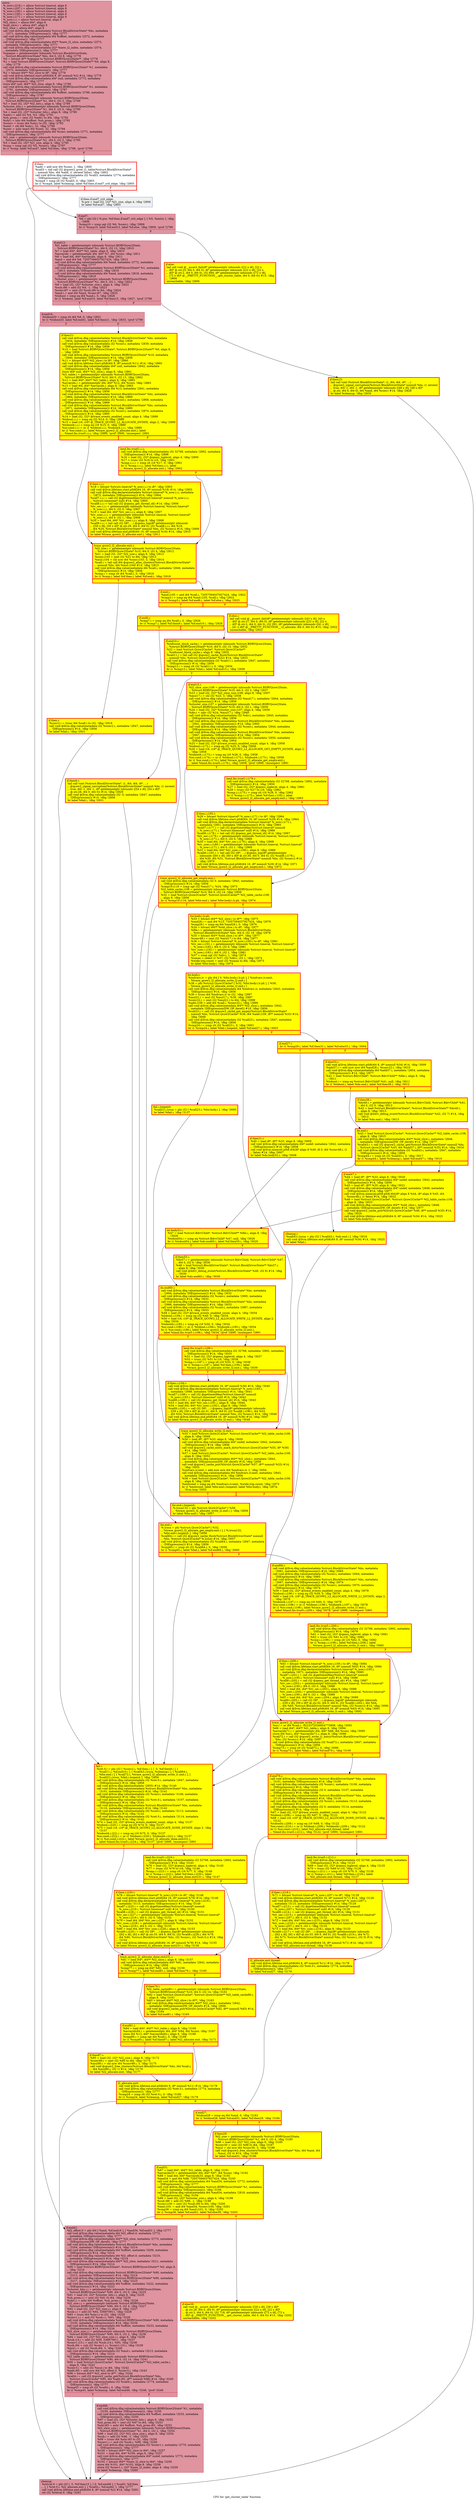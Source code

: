 digraph "CFG for 'get_cluster_table' function" {
	label="CFG for 'get_cluster_table' function";

	Node0x55c44737c560 [shape=record,color="#b70d28ff", style=filled, fillcolor="#b70d2870",label="{entry:\l  %_now.i.i219.i = alloca %struct.timeval, align 8\l  %_now.i.i207.i = alloca %struct.timeval, align 8\l  %_now.i.i195.i = alloca %struct.timeval, align 8\l  %_now.i.i183.i = alloca %struct.timeval, align 8\l  %_now.i.i171.i = alloca %struct.timeval, align 8\l  %_now.i.i.i = alloca %struct.timeval, align 8\l  %l2_slice.i = alloca i64*, align 8\l  %old_slice.i = alloca i64*, align 8\l  %l2_slice = alloca i64*, align 8\l  call void @llvm.dbg.value(metadata %struct.BlockDriverState* %bs, metadata\l... !2571, metadata !DIExpression()), !dbg !2777\l  call void @llvm.dbg.value(metadata i64 %offset, metadata !2572, metadata\l... !DIExpression()), !dbg !2777\l  call void @llvm.dbg.value(metadata i64** %new_l2_slice, metadata !2573,\l... metadata !DIExpression()), !dbg !2777\l  call void @llvm.dbg.value(metadata i32* %new_l2_index, metadata !2574,\l... metadata !DIExpression()), !dbg !2777\l  %opaque = getelementptr inbounds %struct.BlockDriverState,\l... %struct.BlockDriverState* %bs, i64 0, i32 8, !dbg !2778\l  %0 = bitcast i8** %opaque to %struct.BDRVQcow2State**, !dbg !2778\l  %1 = load %struct.BDRVQcow2State*, %struct.BDRVQcow2State** %0, align 8,\l... !dbg !2778\l  call void @llvm.dbg.value(metadata %struct.BDRVQcow2State* %1, metadata\l... !2575, metadata !DIExpression()), !dbg !2777\l  %2 = bitcast i64** %l2_slice to i8*, !dbg !2779\l  call void @llvm.lifetime.start.p0i8(i64 8, i8* nonnull %2) #14, !dbg !2779\l  call void @llvm.dbg.value(metadata i64* null, metadata !2773, metadata\l... !DIExpression()), !dbg !2777\l  store i64* null, i64** %l2_slice, align 8, !dbg !2780\l  call void @llvm.dbg.value(metadata %struct.BDRVQcow2State* %1, metadata\l... !2781, metadata !DIExpression()), !dbg !2787\l  call void @llvm.dbg.value(metadata i64 %offset, metadata !2786, metadata\l... !DIExpression()), !dbg !2787\l  %l2_bits.i = getelementptr inbounds %struct.BDRVQcow2State,\l... %struct.BDRVQcow2State* %1, i64 0, i32 3, !dbg !2789\l  %3 = load i32, i32* %l2_bits.i, align 4, !dbg !2789\l  %cluster_bits.i = getelementptr inbounds %struct.BDRVQcow2State,\l... %struct.BDRVQcow2State* %1, i64 0, i32 0, !dbg !2790\l  %4 = load i32, i32* %cluster_bits.i, align 8, !dbg !2790\l  %add.i = add i32 %4, %3, !dbg !2791\l  %sh_prom.i = zext i32 %add.i to i64, !dbg !2792\l  %shr.i = lshr i64 %offset, %sh_prom.i, !dbg !2792\l  %conv.i = trunc i64 %shr.i to i32, !dbg !2793\l  %sext = shl i64 %shr.i, 32, !dbg !2794\l  %conv = ashr exact i64 %sext, 32, !dbg !2794\l  call void @llvm.dbg.value(metadata i64 %conv, metadata !2771, metadata\l... !DIExpression()), !dbg !2777\l  %l1_size = getelementptr inbounds %struct.BDRVQcow2State,\l... %struct.BDRVQcow2State* %1, i64 0, i32 5, !dbg !2795\l  %5 = load i32, i32* %l1_size, align 4, !dbg !2795\l  %cmp = icmp ugt i32 %5, %conv.i, !dbg !2797\l  br i1 %cmp, label %if.end7, label %if.then, !dbg !2798, !prof !2799\l|{<s0>T|<s1>F}}"];
	Node0x55c44737c560:s0 -> Node0x55c447389da0;
	Node0x55c44737c560:s1 -> Node0x55c447389d30;
	Node0x55c447389d30 [shape=record,penwidth=3.0, color="red",label="{if.then:                                          \l  %add = add nsw i64 %conv, 1, !dbg !2800\l  %call3 = tail call i32 @qcow2_grow_l1_table(%struct.BlockDriverState*\l... nonnull %bs, i64 %add, i1 zeroext false), !dbg !2802\l  call void @llvm.dbg.value(metadata i32 %call3, metadata !2774, metadata\l... !DIExpression()), !dbg !2777\l  %cmp4 = icmp slt i32 %call3, 0, !dbg !2803\l  br i1 %cmp4, label %cleanup, label %if.then.if.end7_crit_edge, !dbg !2805\l|{<s0>T|<s1>F}}"];
	Node0x55c447389d30:s0 -> Node0x55c44738b130;
	Node0x55c447389d30:s1 -> Node0x55c4474549a0;
	Node0x55c4474549a0 [shape=record,color="#3d50c3ff", style=filled, fillcolor="#dedcdb70",label="{if.then.if.end7_crit_edge:                        \l  %.pre = load i32, i32* %l1_size, align 4, !dbg !2806\l  br label %if.end7, !dbg !2805\l}"];
	Node0x55c4474549a0 -> Node0x55c447389da0;
	Node0x55c447389da0 [shape=record,color="#b70d28ff", style=filled, fillcolor="#b70d2870",label="{if.end7:                                          \l  %6 = phi i32 [ %.pre, %if.then.if.end7_crit_edge ], [ %5, %entry ], !dbg\l... !2806\l  %cmp10 = icmp ugt i32 %6, %conv.i, !dbg !2806\l  br i1 %cmp10, label %if.end13, label %if.else, !dbg !2809, !prof !2799\l|{<s0>T|<s1>F}}"];
	Node0x55c447389da0:s0 -> Node0x55c44738b800;
	Node0x55c447389da0:s1 -> Node0x55c44738b870;
	Node0x55c44738b870 [shape=record,penwidth=3.0, style="filled", color="red", fillcolor="yellow",label="{if.else:                                          \l  tail call void @__assert_fail(i8* getelementptr inbounds ([22 x i8], [22 x\l... i8]* @.str.25, i64 0, i64 0), i8* getelementptr inbounds ([22 x i8], [22 x\l... i8]* @.str.2, i64 0, i64 0), i32 694, i8* getelementptr inbounds ([72 x i8],\l... [72 x i8]* @__PRETTY_FUNCTION__.get_cluster_table, i64 0, i64 0)) #15, !dbg\l... !2806\l  unreachable, !dbg !2806\l}"];
	Node0x55c44738b800 [shape=record,color="#b70d28ff", style=filled, fillcolor="#b70d2870",label="{if.end13:                                         \l  %l1_table = getelementptr inbounds %struct.BDRVQcow2State,\l... %struct.BDRVQcow2State* %1, i64 0, i32 13, !dbg !2810\l  %7 = load i64*, i64** %l1_table, align 8, !dbg !2810\l  %arrayidx = getelementptr i64, i64* %7, i64 %conv, !dbg !2811\l  %8 = load i64, i64* %arrayidx, align 8, !dbg !2811\l  %and = and i64 %8, 72057594037927424, !dbg !2812\l  call void @llvm.dbg.value(metadata i64 %and, metadata !2772, metadata\l... !DIExpression()), !dbg !2777\l  call void @llvm.dbg.value(metadata %struct.BDRVQcow2State* %1, metadata\l... !2813, metadata !DIExpression()), !dbg !2819\l  call void @llvm.dbg.value(metadata i64 %and, metadata !2818, metadata\l... !DIExpression()), !dbg !2819\l  %cluster_size.i = getelementptr inbounds %struct.BDRVQcow2State,\l... %struct.BDRVQcow2State* %1, i64 0, i32 1, !dbg !2822\l  %9 = load i32, i32* %cluster_size.i, align 4, !dbg !2822\l  %sub.i96 = add i32 %9, -1, !dbg !2823\l  %conv.i97 = sext i32 %sub.i96 to i64, !dbg !2824\l  %and.i = and i64 %and, %conv.i97, !dbg !2825\l  %tobool = icmp eq i64 %and.i, 0, !dbg !2826\l  br i1 %tobool, label %if.end16, label %if.then15, !dbg !2827, !prof !2799\l|{<s0>T|<s1>F}}"];
	Node0x55c44738b800:s0 -> Node0x55c4472bf9a0;
	Node0x55c44738b800:s1 -> Node0x55c44738c310;
	Node0x55c44738c310 [shape=record,penwidth=3.0, style="filled", color="red", fillcolor="yellow",label="{if.then15:                                        \l  tail call void (%struct.BlockDriverState*, i1, i64, i64, i8*, ...)\l... @qcow2_signal_corruption(%struct.BlockDriverState* nonnull %bs, i1 zeroext\l... true, i64 -1, i64 -1, i8* getelementptr inbounds ([48 x i8], [48 x i8]*\l... @.str, i64 0, i64 0), i64 %and, i64 %conv) #14, !dbg !2828\l  br label %cleanup, !dbg !2830\l}"];
	Node0x55c44738c310 -> Node0x55c44738b130;
	Node0x55c4472bf9a0 [shape=record,color="#b70d28ff", style=filled, fillcolor="#b70d2870",label="{if.end16:                                         \l  %tobool20 = icmp slt i64 %8, 0, !dbg !2831\l  br i1 %tobool20, label %if.end41, label %if.then21, !dbg !2833, !prof !2799\l|{<s0>T|<s1>F}}"];
	Node0x55c4472bf9a0:s0 -> Node0x55c4472c06f0;
	Node0x55c4472bf9a0:s1 -> Node0x55c4472c0190;
	Node0x55c4472c0190 [shape=record,penwidth=3.0, style="filled", color="red", fillcolor="yellow",label="{if.then21:                                        \l  call void @llvm.dbg.value(metadata %struct.BlockDriverState* %bs, metadata\l... !2834, metadata !DIExpression()) #14, !dbg !2856\l  call void @llvm.dbg.value(metadata i32 %conv.i, metadata !2839, metadata\l... !DIExpression()) #14, !dbg !2856\l  %10 = load %struct.BDRVQcow2State*, %struct.BDRVQcow2State** %0, align 8,\l... !dbg !2859\l  call void @llvm.dbg.value(metadata %struct.BDRVQcow2State* %10, metadata\l... !2840, metadata !DIExpression()) #14, !dbg !2856\l  %11 = bitcast i64** %l2_slice.i to i8*, !dbg !2860\l  call void @llvm.lifetime.start.p0i8(i64 8, i8* nonnull %11) #14, !dbg !2860\l  call void @llvm.dbg.value(metadata i64* null, metadata !2842, metadata\l... !DIExpression()) #14, !dbg !2856\l  store i64* null, i64** %l2_slice.i, align 8, !dbg !2861\l  %l1_table.i = getelementptr inbounds %struct.BDRVQcow2State,\l... %struct.BDRVQcow2State* %10, i64 0, i32 13, !dbg !2862\l  %12 = load i64*, i64** %l1_table.i, align 8, !dbg !2862\l  %arrayidx.i = getelementptr i64, i64* %12, i64 %conv, !dbg !2863\l  %13 = load i64, i64* %arrayidx.i, align 8, !dbg !2863\l  call void @llvm.dbg.value(metadata i64 %13, metadata !2841, metadata\l... !DIExpression()) #14, !dbg !2856\l  call void @llvm.dbg.value(metadata %struct.BlockDriverState* %bs, metadata\l... !2864, metadata !DIExpression()) #14, !dbg !2869\l  call void @llvm.dbg.value(metadata i32 %conv.i, metadata !2868, metadata\l... !DIExpression()) #14, !dbg !2869\l  call void @llvm.dbg.value(metadata %struct.BlockDriverState* %bs, metadata\l... !2871, metadata !DIExpression()) #14, !dbg !2885\l  call void @llvm.dbg.value(metadata i32 %conv.i, metadata !2874, metadata\l... !DIExpression()) #14, !dbg !2885\l  %14 = load i32, i32* @trace_events_enabled_count, align 4, !dbg !2889\l  %tobool.i.i.i = icmp eq i32 %14, 0, !dbg !2889\l  %15 = load i16, i16* @_TRACE_QCOW2_L2_ALLOCATE_DSTATE, align 2, !dbg !2889\l  %tobool4.i.i.i = icmp eq i16 %15, 0, !dbg !2889\l  %or.cond.i.i.i = or i1 %tobool.i.i.i, %tobool4.i.i.i, !dbg !2889\l  br i1 %or.cond.i.i.i, label %trace_qcow2_l2_allocate.exit.i, label\l... %land.lhs.true5.i.i.i, !dbg !2889, !prof !2890, !misexpect !2891\l|{<s0>T|<s1>F}}"];
	Node0x55c4472c0190:s0 -> Node0x55c44730ee20;
	Node0x55c4472c0190:s1 -> Node0x55c4471afb80;
	Node0x55c4471afb80 [shape=record,penwidth=3.0, style="filled", color="red", fillcolor="yellow",label="{land.lhs.true5.i.i.i:                             \l  call void @llvm.dbg.value(metadata i32 32768, metadata !2892, metadata\l... !DIExpression()) #14, !dbg !2898\l  %16 = load i32, i32* @qemu_loglevel, align 4, !dbg !2900\l  %17 = trunc i32 %16 to i16, !dbg !2901\l  %cmp.i.i.i.i = icmp slt i16 %17, 0, !dbg !2901\l  br i1 %cmp.i.i.i.i, label %if.then.i.i.i, label\l... %trace_qcow2_l2_allocate.exit.i, !dbg !2902\l|{<s0>T|<s1>F}}"];
	Node0x55c4471afb80:s0 -> Node0x55c447404de0;
	Node0x55c4471afb80:s1 -> Node0x55c44730ee20;
	Node0x55c447404de0 [shape=record,penwidth=3.0, style="filled", color="red", fillcolor="yellow",label="{if.then.i.i.i:                                    \l  %18 = bitcast %struct.timeval* %_now.i.i.i to i8*, !dbg !2903\l  call void @llvm.lifetime.start.p0i8(i64 16, i8* nonnull %18) #14, !dbg !2903\l  call void @llvm.dbg.declare(metadata %struct.timeval* %_now.i.i.i, metadata\l... !2875, metadata !DIExpression()) #14, !dbg !2904\l  %call7.i.i.i = call i32 @gettimeofday(%struct.timeval* nonnull %_now.i.i.i,\l... %struct.timezone* null) #14, !dbg !2905\l  %call8.i.i.i = tail call i32 @qemu_get_thread_id() #14, !dbg !2906\l  %tv_sec.i.i.i = getelementptr inbounds %struct.timeval, %struct.timeval*\l... %_now.i.i.i, i64 0, i32 0, !dbg !2907\l  %19 = load i64, i64* %tv_sec.i.i.i, align 8, !dbg !2907\l  %tv_usec.i.i.i = getelementptr inbounds %struct.timeval, %struct.timeval*\l... %_now.i.i.i, i64 0, i32 1, !dbg !2908\l  %20 = load i64, i64* %tv_usec.i.i.i, align 8, !dbg !2908\l  %call9.i.i.i = tail call i32 (i8*, ...) @qemu_log(i8* getelementptr inbounds\l... ([50 x i8], [50 x i8]* @.str.29, i64 0, i64 0), i32 %call8.i.i.i, i64 %19,\l... i64 %20, %struct.BlockDriverState* nonnull %bs, i32 %conv.i) #14, !dbg !2909\l  call void @llvm.lifetime.end.p0i8(i64 16, i8* nonnull %18) #14, !dbg !2910\l  br label %trace_qcow2_l2_allocate.exit.i, !dbg !2911\l}"];
	Node0x55c447404de0 -> Node0x55c44730ee20;
	Node0x55c44730ee20 [shape=record,penwidth=3.0, style="filled", color="red", fillcolor="yellow",label="{trace_qcow2_l2_allocate.exit.i:                   \l  %l2_size.i = getelementptr inbounds %struct.BDRVQcow2State,\l... %struct.BDRVQcow2State* %10, i64 0, i32 4, !dbg !2912\l  %21 = load i32, i32* %l2_size.i, align 8, !dbg !2912\l  %conv.i103 = sext i32 %21 to i64, !dbg !2913\l  %mul.i104 = shl nsw i64 %conv.i103, 3, !dbg !2914\l  %call.i = tail call i64 @qcow2_alloc_clusters(%struct.BlockDriverState*\l... nonnull %bs, i64 %mul.i104) #14, !dbg !2915\l  call void @llvm.dbg.value(metadata i64 %call.i, metadata !2846, metadata\l... !DIExpression()) #14, !dbg !2856\l  %cmp.i = icmp slt i64 %call.i, 0, !dbg !2916\l  br i1 %cmp.i, label %if.then.i, label %if.end.i, !dbg !2918\l|{<s0>T|<s1>F}}"];
	Node0x55c44730ee20:s0 -> Node0x55c447407640;
	Node0x55c44730ee20:s1 -> Node0x55c4473bcda0;
	Node0x55c447407640 [shape=record,penwidth=3.0, style="filled", color="red", fillcolor="yellow",label="{if.then.i:                                        \l  %conv2.i = trunc i64 %call.i to i32, !dbg !2919\l  call void @llvm.dbg.value(metadata i32 %conv2.i, metadata !2847, metadata\l... !DIExpression()) #14, !dbg !2856\l  br label %fail.i, !dbg !2921\l}"];
	Node0x55c447407640 -> Node0x55c447381950;
	Node0x55c4473bcda0 [shape=record,penwidth=3.0, style="filled", color="red", fillcolor="yellow",label="{if.end.i:                                         \l  %and.i105 = and i64 %call.i, 72057594037927424, !dbg !2922\l  %cmp3.i = icmp eq i64 %and.i105, %call.i, !dbg !2922\l  br i1 %cmp3.i, label %if.end6.i, label %if.else.i, !dbg !2925\l|{<s0>T|<s1>F}}"];
	Node0x55c4473bcda0:s0 -> Node0x55c447450d00;
	Node0x55c4473bcda0:s1 -> Node0x55c4473c35e0;
	Node0x55c4473c35e0 [shape=record,penwidth=3.0, style="filled", color="red", fillcolor="yellow",label="{if.else.i:                                        \l  tail call void @__assert_fail(i8* getelementptr inbounds ([43 x i8], [43 x\l... i8]* @.str.27, i64 0, i64 0), i8* getelementptr inbounds ([22 x i8], [22 x\l... i8]* @.str.2, i64 0, i64 0), i32 291, i8* getelementptr inbounds ([41 x i8],\l... [41 x i8]* @__PRETTY_FUNCTION__.l2_allocate, i64 0, i64 0)) #15, !dbg !2922\l  unreachable, !dbg !2922\l}"];
	Node0x55c447450d00 [shape=record,penwidth=3.0, style="filled", color="red", fillcolor="yellow",label="{if.end6.i:                                        \l  %cmp7.i = icmp eq i64 %call.i, 0, !dbg !2926\l  br i1 %cmp7.i, label %if.then9.i, label %if.end10.i, !dbg !2928\l|{<s0>T|<s1>F}}"];
	Node0x55c447450d00:s0 -> Node0x55c4473ad640;
	Node0x55c447450d00:s1 -> Node0x55c447455940;
	Node0x55c4473ad640 [shape=record,penwidth=3.0, style="filled", color="red", fillcolor="yellow",label="{if.then9.i:                                       \l  tail call void (%struct.BlockDriverState*, i1, i64, i64, i8*, ...)\l... @qcow2_signal_corruption(%struct.BlockDriverState* nonnull %bs, i1 zeroext\l... true, i64 -1, i64 -1, i8* getelementptr inbounds ([54 x i8], [54 x i8]*\l... @.str.28, i64 0, i64 0)) #14, !dbg !2929\l  call void @llvm.dbg.value(metadata i32 -5, metadata !2847, metadata\l... !DIExpression()) #14, !dbg !2856\l  br label %fail.i, !dbg !2931\l}"];
	Node0x55c4473ad640 -> Node0x55c447381950;
	Node0x55c447455940 [shape=record,penwidth=3.0, style="filled", color="red", fillcolor="yellow",label="{if.end10.i:                                       \l  %refcount_block_cache.i = getelementptr inbounds %struct.BDRVQcow2State,\l... %struct.BDRVQcow2State* %10, i64 0, i32 15, !dbg !2932\l  %22 = load %struct.Qcow2Cache*, %struct.Qcow2Cache**\l... %refcount_block_cache.i, align 8, !dbg !2932\l  %call11.i = tail call i32 @qcow2_cache_flush(%struct.BlockDriverState*\l... nonnull %bs, %struct.Qcow2Cache* %22) #14, !dbg !2933\l  call void @llvm.dbg.value(metadata i32 %call11.i, metadata !2847, metadata\l... !DIExpression()) #14, !dbg !2856\l  %cmp12.i = icmp slt i32 %call11.i, 0, !dbg !2934\l  br i1 %cmp12.i, label %fail.i, label %if.end15.i, !dbg !2936\l|{<s0>T|<s1>F}}"];
	Node0x55c447455940:s0 -> Node0x55c447381950;
	Node0x55c447455940:s1 -> Node0x55c44744ec10;
	Node0x55c44744ec10 [shape=record,penwidth=3.0, style="filled", color="red", fillcolor="yellow",label="{if.end15.i:                                       \l  %l2_slice_size.i106 = getelementptr inbounds %struct.BDRVQcow2State,\l... %struct.BDRVQcow2State* %10, i64 0, i32 2, !dbg !2937\l  %23 = load i32, i32* %l2_slice_size.i106, align 8, !dbg !2937\l  %mul17.i = shl i32 %23, 3, !dbg !2938\l  call void @llvm.dbg.value(metadata i32 %mul17.i, metadata !2844, metadata\l... !DIExpression()) #14, !dbg !2856\l  %cluster_size.i107 = getelementptr inbounds %struct.BDRVQcow2State,\l... %struct.BDRVQcow2State* %10, i64 0, i32 1, !dbg !2939\l  %24 = load i32, i32* %cluster_size.i107, align 4, !dbg !2939\l  %div.i = udiv i32 %24, %mul17.i, !dbg !2940\l  call void @llvm.dbg.value(metadata i32 %div.i, metadata !2845, metadata\l... !DIExpression()) #14, !dbg !2856\l  call void @llvm.dbg.value(metadata %struct.BlockDriverState* %bs, metadata\l... !2941, metadata !DIExpression()) #14, !dbg !2945\l  call void @llvm.dbg.value(metadata i32 %conv.i, metadata !2944, metadata\l... !DIExpression()) #14, !dbg !2945\l  call void @llvm.dbg.value(metadata %struct.BlockDriverState* %bs, metadata\l... !2947, metadata !DIExpression()) #14, !dbg !2954\l  call void @llvm.dbg.value(metadata i32 %conv.i, metadata !2950, metadata\l... !DIExpression()) #14, !dbg !2954\l  %25 = load i32, i32* @trace_events_enabled_count, align 4, !dbg !2958\l  %tobool.i.i172.i = icmp eq i32 %25, 0, !dbg !2958\l  %26 = load i16, i16* @_TRACE_QCOW2_L2_ALLOCATE_GET_EMPTY_DSTATE, align 2,\l... !dbg !2958\l  %tobool4.i.i173.i = icmp eq i16 %26, 0, !dbg !2958\l  %or.cond.i.i174.i = or i1 %tobool.i.i172.i, %tobool4.i.i173.i, !dbg !2958\l  br i1 %or.cond.i.i174.i, label %trace_qcow2_l2_allocate_get_empty.exit.i,\l... label %land.lhs.true5.i.i176.i, !dbg !2958, !prof !2890, !misexpect !2891\l|{<s0>T|<s1>F}}"];
	Node0x55c44744ec10:s0 -> Node0x55c44737ae20;
	Node0x55c44744ec10:s1 -> Node0x55c447295fd0;
	Node0x55c447295fd0 [shape=record,penwidth=3.0, style="filled", color="red", fillcolor="yellow",label="{land.lhs.true5.i.i176.i:                          \l  call void @llvm.dbg.value(metadata i32 32768, metadata !2892, metadata\l... !DIExpression()) #14, !dbg !2959\l  %27 = load i32, i32* @qemu_loglevel, align 4, !dbg !2961\l  %28 = trunc i32 %27 to i16, !dbg !2962\l  %cmp.i.i.i175.i = icmp slt i16 %28, 0, !dbg !2962\l  br i1 %cmp.i.i.i175.i, label %if.then.i.i182.i, label\l... %trace_qcow2_l2_allocate_get_empty.exit.i, !dbg !2963\l|{<s0>T|<s1>F}}"];
	Node0x55c447295fd0:s0 -> Node0x55c447345020;
	Node0x55c447295fd0:s1 -> Node0x55c44737ae20;
	Node0x55c447345020 [shape=record,penwidth=3.0, style="filled", color="red", fillcolor="yellow",label="{if.then.i.i182.i:                                 \l  %29 = bitcast %struct.timeval* %_now.i.i171.i to i8*, !dbg !2964\l  call void @llvm.lifetime.start.p0i8(i64 16, i8* nonnull %29) #14, !dbg !2964\l  call void @llvm.dbg.declare(metadata %struct.timeval* %_now.i.i171.i,\l... metadata !2951, metadata !DIExpression()) #14, !dbg !2965\l  %call7.i.i177.i = call i32 @gettimeofday(%struct.timeval* nonnull\l... %_now.i.i171.i, %struct.timezone* null) #14, !dbg !2966\l  %call8.i.i178.i = tail call i32 @qemu_get_thread_id() #14, !dbg !2967\l  %tv_sec.i.i179.i = getelementptr inbounds %struct.timeval, %struct.timeval*\l... %_now.i.i171.i, i64 0, i32 0, !dbg !2968\l  %30 = load i64, i64* %tv_sec.i.i179.i, align 8, !dbg !2968\l  %tv_usec.i.i180.i = getelementptr inbounds %struct.timeval, %struct.timeval*\l... %_now.i.i171.i, i64 0, i32 1, !dbg !2969\l  %31 = load i64, i64* %tv_usec.i.i180.i, align 8, !dbg !2969\l  %call9.i.i181.i = tail call i32 (i8*, ...) @qemu_log(i8* getelementptr\l... inbounds ([60 x i8], [60 x i8]* @.str.30, i64 0, i64 0), i32 %call8.i.i178.i,\l... i64 %30, i64 %31, %struct.BlockDriverState* nonnull %bs, i32 %conv.i) #14,\l... !dbg !2970\l  call void @llvm.lifetime.end.p0i8(i64 16, i8* nonnull %29) #14, !dbg !2971\l  br label %trace_qcow2_l2_allocate_get_empty.exit.i, !dbg !2972\l}"];
	Node0x55c447345020 -> Node0x55c44737ae20;
	Node0x55c44737ae20 [shape=record,penwidth=3.0, style="filled", color="red", fillcolor="yellow",label="{trace_qcow2_l2_allocate_get_empty.exit.i:         \l  call void @llvm.dbg.value(metadata i32 0, metadata !2843, metadata\l... !DIExpression()) #14, !dbg !2856\l  %cmp19.i116 = icmp ugt i32 %mul17.i, %24, !dbg !2973\l  %l2_table_cache.i108 = getelementptr inbounds %struct.BDRVQcow2State,\l... %struct.BDRVQcow2State* %10, i64 0, i32 14, !dbg !2856\l  %32 = load %struct.Qcow2Cache*, %struct.Qcow2Cache** %l2_table_cache.i108,\l... align 8, !dbg !2856\l  br i1 %cmp19.i116, label %for.end.i, label %for.body.i.lr.ph, !dbg !2974\l|{<s0>T|<s1>F}}"];
	Node0x55c44737ae20:s0 -> Node0x55c44733ad00;
	Node0x55c44737ae20:s1 -> Node0x55c447400710;
	Node0x55c447400710 [shape=record,penwidth=3.0, style="filled", color="red", fillcolor="yellow",label="{for.body.i.lr.ph:                                 \l  %33 = bitcast i64** %l2_slice.i to i8**, !dbg !2975\l  %and28.i = and i64 %13, 72057594037927424, !dbg !2976\l  %cmp29.i = icmp eq i64 %and28.i, 0, !dbg !2976\l  %34 = bitcast i64** %old_slice.i to i8*, !dbg !2977\l  %file.i = getelementptr inbounds %struct.BlockDriverState,\l... %struct.BlockDriverState* %bs, i64 0, i32 19, !dbg !2978\l  %35 = bitcast i64** %old_slice.i to i8**, !dbg !2977\l  %conv48.i = zext i32 %mul17.i to i64, !dbg !2977\l  %36 = bitcast %struct.timeval* %_now.i.i183.i to i8*, !dbg !2981\l  %tv_sec.i.i191.i = getelementptr inbounds %struct.timeval, %struct.timeval*\l... %_now.i.i183.i, i64 0, i32 0, !dbg !2981\l  %tv_usec.i.i192.i = getelementptr inbounds %struct.timeval, %struct.timeval*\l... %_now.i.i183.i, i64 0, i32 1, !dbg !2981\l  %37 = icmp ugt i32 %div.i, 1, !dbg !2974\l  %umax = select i1 %37, i32 %div.i, i32 1, !dbg !2974\l  %wide.trip.count = zext i32 %umax to i64, !dbg !2973\l  br label %for.body.i, !dbg !2974\l}"];
	Node0x55c447400710 -> Node0x55c447258b20;
	Node0x55c447258b20 [shape=record,penwidth=3.0, style="filled", color="red", fillcolor="yellow",label="{for.body.i:                                       \l  %indvars.iv = phi i64 [ 0, %for.body.i.lr.ph ], [ %indvars.iv.next,\l... %trace_qcow2_l2_allocate_write_l2.exit.i ]\l  %38 = phi %struct.Qcow2Cache* [ %32, %for.body.i.lr.ph ], [ %58,\l... %trace_qcow2_l2_allocate_write_l2.exit.i ]\l  call void @llvm.dbg.value(metadata i64 %indvars.iv, metadata !2843, metadata\l... !DIExpression()) #14, !dbg !2856\l  %39 = trunc i64 %indvars.iv to i32, !dbg !2997\l  %mul21.i = mul i32 %mul17.i, %39, !dbg !2997\l  %conv22.i = zext i32 %mul21.i to i64, !dbg !2998\l  %add.i109 = add i64 %call.i, %conv22.i, !dbg !2999\l  call void @llvm.dbg.value(metadata i64** %l2_slice.i, metadata !2842,\l... metadata !DIExpression(DW_OP_deref)) #14, !dbg !2856\l  %call23.i = call i32 @qcow2_cache_get_empty(%struct.BlockDriverState*\l... nonnull %bs, %struct.Qcow2Cache* %38, i64 %add.i109, i8** nonnull %33) #14,\l... !dbg !3000\l  call void @llvm.dbg.value(metadata i32 %call23.i, metadata !2847, metadata\l... !DIExpression()) #14, !dbg !2856\l  %cmp24.i = icmp slt i32 %call23.i, 0, !dbg !3001\l  br i1 %cmp24.i, label %fail.i.loopexit, label %if.end27.i, !dbg !3003\l|{<s0>T|<s1>F}}"];
	Node0x55c447258b20:s0 -> Node0x55c44737f4e0;
	Node0x55c447258b20:s1 -> Node0x55c447408670;
	Node0x55c447408670 [shape=record,penwidth=3.0, style="filled", color="red", fillcolor="yellow",label="{if.end27.i:                                       \l  br i1 %cmp29.i, label %if.then31.i, label %if.else33.i, !dbg !3004\l|{<s0>T|<s1>F}}"];
	Node0x55c447408670:s0 -> Node0x55c4473a0370;
	Node0x55c447408670:s1 -> Node0x55c4474537d0;
	Node0x55c4473a0370 [shape=record,penwidth=3.0, style="filled", color="red", fillcolor="yellow",label="{if.then31.i:                                      \l  %40 = load i8*, i8** %33, align 8, !dbg !3005\l  call void @llvm.dbg.value(metadata i64* undef, metadata !2842, metadata\l... !DIExpression()) #14, !dbg !2856\l  call void @llvm.memset.p0i8.i64(i8* align 8 %40, i8 0, i64 %conv48.i, i1\l... false) #14, !dbg !3007\l  br label %do.body52.i, !dbg !3008\l}"];
	Node0x55c4473a0370 -> Node0x55c4472523f0;
	Node0x55c4474537d0 [shape=record,penwidth=3.0, style="filled", color="red", fillcolor="yellow",label="{if.else33.i:                                      \l  call void @llvm.lifetime.start.p0i8(i64 8, i8* nonnull %34) #14, !dbg !3009\l  %add37.i = add nuw nsw i64 %and28.i, %conv22.i, !dbg !3010\l  call void @llvm.dbg.value(metadata i64 %add37.i, metadata !2854, metadata\l... !DIExpression()) #14, !dbg !2977\l  %41 = load %struct.BdrvChild*, %struct.BdrvChild** %file.i, align 8, !dbg\l... !3011\l  %tobool.i = icmp eq %struct.BdrvChild* %41, null, !dbg !3011\l  br i1 %tobool.i, label %do.end.i, label %if.then38.i, !dbg !3012\l|{<s0>T|<s1>F}}"];
	Node0x55c4474537d0:s0 -> Node0x55c447424820;
	Node0x55c4474537d0:s1 -> Node0x55c4474247a0;
	Node0x55c4474247a0 [shape=record,penwidth=3.0, style="filled", color="red", fillcolor="yellow",label="{if.then38.i:                                      \l  %bs40.i = getelementptr inbounds %struct.BdrvChild, %struct.BdrvChild* %41,\l... i64 0, i32 0, !dbg !3013\l  %42 = load %struct.BlockDriverState*, %struct.BlockDriverState** %bs40.i,\l... align 8, !dbg !3013\l  call void @bdrv_debug_event(%struct.BlockDriverState* %42, i32 7) #14, !dbg\l... !3013\l  br label %do.end.i, !dbg !3013\l}"];
	Node0x55c4474247a0 -> Node0x55c447424820;
	Node0x55c447424820 [shape=record,penwidth=3.0, style="filled", color="red", fillcolor="yellow",label="{do.end.i:                                         \l  %43 = load %struct.Qcow2Cache*, %struct.Qcow2Cache** %l2_table_cache.i108,\l... align 8, !dbg !3015\l  call void @llvm.dbg.value(metadata i64** %old_slice.i, metadata !2848,\l... metadata !DIExpression(DW_OP_deref)) #14, !dbg !2977\l  %call43.i = call i32 @qcow2_cache_get(%struct.BlockDriverState* nonnull %bs,\l... %struct.Qcow2Cache* %43, i64 %add37.i, i8** nonnull %35) #14, !dbg !3016\l  call void @llvm.dbg.value(metadata i32 %call43.i, metadata !2847, metadata\l... !DIExpression()) #14, !dbg !2856\l  %cmp44.i = icmp slt i32 %call43.i, 0, !dbg !3017\l  br i1 %cmp44.i, label %cleanup.i, label %if.end47.i, !dbg !3019\l|{<s0>T|<s1>F}}"];
	Node0x55c447424820:s0 -> Node0x55c4472c6040;
	Node0x55c447424820:s1 -> Node0x55c447408af0;
	Node0x55c447408af0 [shape=record,penwidth=3.0, style="filled", color="red", fillcolor="yellow",label="{if.end47.i:                                       \l  %44 = load i8*, i8** %33, align 8, !dbg !3020\l  call void @llvm.dbg.value(metadata i64* undef, metadata !2842, metadata\l... !DIExpression()) #14, !dbg !2856\l  %45 = load i8*, i8** %35, align 8, !dbg !3021\l  call void @llvm.dbg.value(metadata i64* undef, metadata !2848, metadata\l... !DIExpression()) #14, !dbg !2977\l  call void @llvm.memcpy.p0i8.p0i8.i64(i8* align 8 %44, i8* align 8 %45, i64\l... %conv48.i, i1 false) #14, !dbg !3022\l  %46 = load %struct.Qcow2Cache*, %struct.Qcow2Cache** %l2_table_cache.i108,\l... align 8, !dbg !3023\l  call void @llvm.dbg.value(metadata i64** %old_slice.i, metadata !2848,\l... metadata !DIExpression(DW_OP_deref)) #14, !dbg !2977\l  call void @qcow2_cache_put(%struct.Qcow2Cache* %46, i8** nonnull %35) #14,\l... !dbg !3024\l  call void @llvm.lifetime.end.p0i8(i64 8, i8* nonnull %34) #14, !dbg !3025\l  br label %do.body52.i\l}"];
	Node0x55c447408af0 -> Node0x55c4472523f0;
	Node0x55c4472c6040 [shape=record,penwidth=3.0, style="filled", color="red", fillcolor="yellow",label="{cleanup.i:                                        \l  %call43.i.lcssa = phi i32 [ %call43.i, %do.end.i ], !dbg !3016\l  call void @llvm.lifetime.end.p0i8(i64 8, i8* nonnull %34) #14, !dbg !3025\l  br label %fail.i\l}"];
	Node0x55c4472c6040 -> Node0x55c447381950;
	Node0x55c4472523f0 [shape=record,penwidth=3.0, style="filled", color="red", fillcolor="yellow",label="{do.body52.i:                                      \l  %47 = load %struct.BdrvChild*, %struct.BdrvChild** %file.i, align 8, !dbg\l... !3026\l  %tobool54.i = icmp eq %struct.BdrvChild* %47, null, !dbg !3026\l  br i1 %tobool54.i, label %do.end60.i, label %if.then55.i, !dbg !3029\l|{<s0>T|<s1>F}}"];
	Node0x55c4472523f0:s0 -> Node0x55c447582e90;
	Node0x55c4472523f0:s1 -> Node0x55c4473ff900;
	Node0x55c4473ff900 [shape=record,penwidth=3.0, style="filled", color="red", fillcolor="yellow",label="{if.then55.i:                                      \l  %bs57.i = getelementptr inbounds %struct.BdrvChild, %struct.BdrvChild* %47,\l... i64 0, i32 0, !dbg !3030\l  %48 = load %struct.BlockDriverState*, %struct.BlockDriverState** %bs57.i,\l... align 8, !dbg !3030\l  call void @bdrv_debug_event(%struct.BlockDriverState* %48, i32 8) #14, !dbg\l... !3030\l  br label %do.end60.i, !dbg !3030\l}"];
	Node0x55c4473ff900 -> Node0x55c447582e90;
	Node0x55c447582e90 [shape=record,penwidth=3.0, style="filled", color="red", fillcolor="yellow",label="{do.end60.i:                                       \l  call void @llvm.dbg.value(metadata %struct.BlockDriverState* %bs, metadata\l... !2994, metadata !DIExpression()) #14, !dbg !3032\l  call void @llvm.dbg.value(metadata i32 %conv.i, metadata !2995, metadata\l... !DIExpression()) #14, !dbg !3032\l  call void @llvm.dbg.value(metadata %struct.BlockDriverState* %bs, metadata\l... !2986, metadata !DIExpression()) #14, !dbg !3033\l  call void @llvm.dbg.value(metadata i32 %conv.i, metadata !2987, metadata\l... !DIExpression()) #14, !dbg !3033\l  %49 = load i32, i32* @trace_events_enabled_count, align 4, !dbg !3034\l  %tobool.i.i184.i = icmp eq i32 %49, 0, !dbg !3034\l  %50 = load i16, i16* @_TRACE_QCOW2_L2_ALLOCATE_WRITE_L2_DSTATE, align 2,\l... !dbg !3034\l  %tobool4.i.i185.i = icmp eq i16 %50, 0, !dbg !3034\l  %or.cond.i.i186.i = or i1 %tobool.i.i184.i, %tobool4.i.i185.i, !dbg !3034\l  br i1 %or.cond.i.i186.i, label %trace_qcow2_l2_allocate_write_l2.exit.i,\l... label %land.lhs.true5.i.i188.i, !dbg !3034, !prof !2890, !misexpect !2891\l|{<s0>T|<s1>F}}"];
	Node0x55c447582e90:s0 -> Node0x55c447255e40;
	Node0x55c447582e90:s1 -> Node0x55c4472c7d60;
	Node0x55c4472c7d60 [shape=record,penwidth=3.0, style="filled", color="red", fillcolor="yellow",label="{land.lhs.true5.i.i188.i:                          \l  call void @llvm.dbg.value(metadata i32 32768, metadata !2892, metadata\l... !DIExpression()) #14, !dbg !3035\l  %51 = load i32, i32* @qemu_loglevel, align 4, !dbg !3037\l  %52 = trunc i32 %51 to i16, !dbg !3038\l  %cmp.i.i.i187.i = icmp slt i16 %52, 0, !dbg !3038\l  br i1 %cmp.i.i.i187.i, label %if.then.i.i194.i, label\l... %trace_qcow2_l2_allocate_write_l2.exit.i, !dbg !3039\l|{<s0>T|<s1>F}}"];
	Node0x55c4472c7d60:s0 -> Node0x55c4472c60c0;
	Node0x55c4472c7d60:s1 -> Node0x55c447255e40;
	Node0x55c4472c60c0 [shape=record,penwidth=3.0, style="filled", color="red", fillcolor="yellow",label="{if.then.i.i194.i:                                 \l  call void @llvm.lifetime.start.p0i8(i64 16, i8* nonnull %36) #14, !dbg !3040\l  call void @llvm.dbg.declare(metadata %struct.timeval* %_now.i.i183.i,\l... metadata !2988, metadata !DIExpression()) #14, !dbg !3041\l  %call7.i.i189.i = call i32 @gettimeofday(%struct.timeval* nonnull\l... %_now.i.i183.i, %struct.timezone* null) #14, !dbg !3042\l  %call8.i.i190.i = call i32 @qemu_get_thread_id() #14, !dbg !3043\l  %53 = load i64, i64* %tv_sec.i.i191.i, align 8, !dbg !3044\l  %54 = load i64, i64* %tv_usec.i.i192.i, align 8, !dbg !3045\l  %call9.i.i193.i = call i32 (i8*, ...) @qemu_log(i8* getelementptr inbounds\l... ([59 x i8], [59 x i8]* @.str.31, i64 0, i64 0), i32 %call8.i.i190.i, i64 %53,\l... i64 %54, %struct.BlockDriverState* nonnull %bs, i32 %conv.i) #14, !dbg !3046\l  call void @llvm.lifetime.end.p0i8(i64 16, i8* nonnull %36) #14, !dbg !3047\l  br label %trace_qcow2_l2_allocate_write_l2.exit.i, !dbg !3048\l}"];
	Node0x55c4472c60c0 -> Node0x55c447255e40;
	Node0x55c447255e40 [shape=record,penwidth=3.0, style="filled", color="red", fillcolor="yellow",label="{trace_qcow2_l2_allocate_write_l2.exit.i:          \l  %55 = load %struct.Qcow2Cache*, %struct.Qcow2Cache** %l2_table_cache.i108,\l... align 8, !dbg !3049\l  %56 = load i8*, i8** %33, align 8, !dbg !3050\l  call void @llvm.dbg.value(metadata i64* undef, metadata !2842, metadata\l... !DIExpression()) #14, !dbg !2856\l  call void @qcow2_cache_entry_mark_dirty(%struct.Qcow2Cache* %55, i8* %56)\l... #14, !dbg !3051\l  %57 = load %struct.Qcow2Cache*, %struct.Qcow2Cache** %l2_table_cache.i108,\l... align 8, !dbg !3052\l  call void @llvm.dbg.value(metadata i64** %l2_slice.i, metadata !2842,\l... metadata !DIExpression(DW_OP_deref)) #14, !dbg !2856\l  call void @qcow2_cache_put(%struct.Qcow2Cache* %57, i8** nonnull %33) #14,\l... !dbg !3053\l  %indvars.iv.next = add nuw nsw i64 %indvars.iv, 1, !dbg !3054\l  call void @llvm.dbg.value(metadata i64 %indvars.iv.next, metadata !2843,\l... metadata !DIExpression()) #14, !dbg !2856\l  %58 = load %struct.Qcow2Cache*, %struct.Qcow2Cache** %l2_table_cache.i108,\l... align 8, !dbg !2856\l  %exitcond = icmp eq i64 %indvars.iv.next, %wide.trip.count, !dbg !2973\l  br i1 %exitcond, label %for.end.i.loopexit, label %for.body.i, !dbg !2974,\l... !llvm.loop !3055\l|{<s0>T|<s1>F}}"];
	Node0x55c447255e40:s0 -> Node0x55c4473f8260;
	Node0x55c447255e40:s1 -> Node0x55c447258b20;
	Node0x55c4473f8260 [shape=record,penwidth=3.0, style="filled", color="red", fillcolor="yellow",label="{for.end.i.loopexit:                               \l  %.lcssa132 = phi %struct.Qcow2Cache* [ %58,\l... %trace_qcow2_l2_allocate_write_l2.exit.i ], !dbg !2856\l  br label %for.end.i, !dbg !3057\l}"];
	Node0x55c4473f8260 -> Node0x55c44733ad00;
	Node0x55c44733ad00 [shape=record,penwidth=3.0, style="filled", color="red", fillcolor="yellow",label="{for.end.i:                                        \l  %.lcssa = phi %struct.Qcow2Cache* [ %32,\l... %trace_qcow2_l2_allocate_get_empty.exit.i ], [ %.lcssa132,\l... %for.end.i.loopexit ], !dbg !2856\l  %call64.i = call i32 @qcow2_cache_flush(%struct.BlockDriverState* nonnull\l... %bs, %struct.Qcow2Cache* %.lcssa) #14, !dbg !3057\l  call void @llvm.dbg.value(metadata i32 %call64.i, metadata !2847, metadata\l... !DIExpression()) #14, !dbg !2856\l  %cmp65.i = icmp slt i32 %call64.i, 0, !dbg !3058\l  br i1 %cmp65.i, label %fail.i, label %if.end68.i, !dbg !3060\l|{<s0>T|<s1>F}}"];
	Node0x55c44733ad00:s0 -> Node0x55c447381950;
	Node0x55c44733ad00:s1 -> Node0x55c44730e2c0;
	Node0x55c44730e2c0 [shape=record,penwidth=3.0, style="filled", color="red", fillcolor="yellow",label="{if.end68.i:                                       \l  call void @llvm.dbg.value(metadata %struct.BlockDriverState* %bs, metadata\l... !3061, metadata !DIExpression()) #14, !dbg !3065\l  call void @llvm.dbg.value(metadata i32 %conv.i, metadata !3064, metadata\l... !DIExpression()) #14, !dbg !3065\l  call void @llvm.dbg.value(metadata %struct.BlockDriverState* %bs, metadata\l... !3067, metadata !DIExpression()) #14, !dbg !3074\l  call void @llvm.dbg.value(metadata i32 %conv.i, metadata !3070, metadata\l... !DIExpression()) #14, !dbg !3074\l  %59 = load i32, i32* @trace_events_enabled_count, align 4, !dbg !3078\l  %tobool.i.i196.i = icmp eq i32 %59, 0, !dbg !3078\l  %60 = load i16, i16* @_TRACE_QCOW2_L2_ALLOCATE_WRITE_L1_DSTATE, align 2,\l... !dbg !3078\l  %tobool4.i.i197.i = icmp eq i16 %60, 0, !dbg !3078\l  %or.cond.i.i198.i = or i1 %tobool.i.i196.i, %tobool4.i.i197.i, !dbg !3078\l  br i1 %or.cond.i.i198.i, label %trace_qcow2_l2_allocate_write_l1.exit.i,\l... label %land.lhs.true5.i.i200.i, !dbg !3078, !prof !2890, !misexpect !2891\l|{<s0>T|<s1>F}}"];
	Node0x55c44730e2c0:s0 -> Node0x55c4473b6cd0;
	Node0x55c44730e2c0:s1 -> Node0x55c44730f4e0;
	Node0x55c44730f4e0 [shape=record,penwidth=3.0, style="filled", color="red", fillcolor="yellow",label="{land.lhs.true5.i.i200.i:                          \l  call void @llvm.dbg.value(metadata i32 32768, metadata !2892, metadata\l... !DIExpression()) #14, !dbg !3079\l  %61 = load i32, i32* @qemu_loglevel, align 4, !dbg !3081\l  %62 = trunc i32 %61 to i16, !dbg !3082\l  %cmp.i.i.i199.i = icmp slt i16 %62, 0, !dbg !3082\l  br i1 %cmp.i.i.i199.i, label %if.then.i.i206.i, label\l... %trace_qcow2_l2_allocate_write_l1.exit.i, !dbg !3083\l|{<s0>T|<s1>F}}"];
	Node0x55c44730f4e0:s0 -> Node0x55c4473ebbb0;
	Node0x55c44730f4e0:s1 -> Node0x55c4473b6cd0;
	Node0x55c4473ebbb0 [shape=record,penwidth=3.0, style="filled", color="red", fillcolor="yellow",label="{if.then.i.i206.i:                                 \l  %63 = bitcast %struct.timeval* %_now.i.i195.i to i8*, !dbg !3084\l  call void @llvm.lifetime.start.p0i8(i64 16, i8* nonnull %63) #14, !dbg !3084\l  call void @llvm.dbg.declare(metadata %struct.timeval* %_now.i.i195.i,\l... metadata !3071, metadata !DIExpression()) #14, !dbg !3085\l  %call7.i.i201.i = call i32 @gettimeofday(%struct.timeval* nonnull\l... %_now.i.i195.i, %struct.timezone* null) #14, !dbg !3086\l  %call8.i.i202.i = call i32 @qemu_get_thread_id() #14, !dbg !3087\l  %tv_sec.i.i203.i = getelementptr inbounds %struct.timeval, %struct.timeval*\l... %_now.i.i195.i, i64 0, i32 0, !dbg !3088\l  %64 = load i64, i64* %tv_sec.i.i203.i, align 8, !dbg !3088\l  %tv_usec.i.i204.i = getelementptr inbounds %struct.timeval, %struct.timeval*\l... %_now.i.i195.i, i64 0, i32 1, !dbg !3089\l  %65 = load i64, i64* %tv_usec.i.i204.i, align 8, !dbg !3089\l  %call9.i.i205.i = call i32 (i8*, ...) @qemu_log(i8* getelementptr inbounds\l... ([59 x i8], [59 x i8]* @.str.32, i64 0, i64 0), i32 %call8.i.i202.i, i64 %64,\l... i64 %65, %struct.BlockDriverState* nonnull %bs, i32 %conv.i) #14, !dbg !3090\l  call void @llvm.lifetime.end.p0i8(i64 16, i8* nonnull %63) #14, !dbg !3091\l  br label %trace_qcow2_l2_allocate_write_l1.exit.i, !dbg !3092\l}"];
	Node0x55c4473ebbb0 -> Node0x55c4473b6cd0;
	Node0x55c4473b6cd0 [shape=record,penwidth=3.0, style="filled", color="red", fillcolor="yellow",label="{trace_qcow2_l2_allocate_write_l1.exit.i:          \l  %or.i = or i64 %call.i, -9223372036854775808, !dbg !3093\l  %66 = load i64*, i64** %l1_table.i, align 8, !dbg !3094\l  %arrayidx71.i = getelementptr i64, i64* %66, i64 %conv, !dbg !3095\l  store i64 %or.i, i64* %arrayidx71.i, align 8, !dbg !3096\l  %call72.i = call i32 @qcow2_write_l1_entry(%struct.BlockDriverState* nonnull\l... %bs, i32 %conv.i) #14, !dbg !3097\l  call void @llvm.dbg.value(metadata i32 %call72.i, metadata !2847, metadata\l... !DIExpression()) #14, !dbg !2856\l  %cmp73.i = icmp slt i32 %call72.i, 0, !dbg !3098\l  br i1 %cmp73.i, label %fail.i, label %if.end76.i, !dbg !3100\l|{<s0>T|<s1>F}}"];
	Node0x55c4473b6cd0:s0 -> Node0x55c447381950;
	Node0x55c4473b6cd0:s1 -> Node0x55c447223b90;
	Node0x55c447223b90 [shape=record,penwidth=3.0, style="filled", color="red", fillcolor="yellow",label="{if.end76.i:                                       \l  call void @llvm.dbg.value(metadata %struct.BlockDriverState* %bs, metadata\l... !3101, metadata !DIExpression()) #14, !dbg !3108\l  call void @llvm.dbg.value(metadata i32 %conv.i, metadata !3106, metadata\l... !DIExpression()) #14, !dbg !3108\l  call void @llvm.dbg.value(metadata i32 0, metadata !3107, metadata\l... !DIExpression()) #14, !dbg !3108\l  call void @llvm.dbg.value(metadata %struct.BlockDriverState* %bs, metadata\l... !3110, metadata !DIExpression()) #14, !dbg !3118\l  call void @llvm.dbg.value(metadata i32 %conv.i, metadata !3113, metadata\l... !DIExpression()) #14, !dbg !3118\l  call void @llvm.dbg.value(metadata i32 0, metadata !3114, metadata\l... !DIExpression()) #14, !dbg !3118\l  %67 = load i32, i32* @trace_events_enabled_count, align 4, !dbg !3122\l  %tobool.i.i208.i = icmp eq i32 %67, 0, !dbg !3122\l  %68 = load i16, i16* @_TRACE_QCOW2_L2_ALLOCATE_DONE_DSTATE, align 2, !dbg\l... !3122\l  %tobool4.i.i209.i = icmp eq i16 %68, 0, !dbg !3122\l  %or.cond.i.i210.i = or i1 %tobool.i.i208.i, %tobool4.i.i209.i, !dbg !3122\l  br i1 %or.cond.i.i210.i, label %l2_allocate.exit.thread, label\l... %land.lhs.true5.i.i212.i, !dbg !3122, !prof !2890, !misexpect !2891\l|{<s0>T|<s1>F}}"];
	Node0x55c447223b90:s0 -> Node0x55c447477d80;
	Node0x55c447223b90:s1 -> Node0x55c447380940;
	Node0x55c447380940 [shape=record,penwidth=3.0, style="filled", color="red", fillcolor="yellow",label="{land.lhs.true5.i.i212.i:                          \l  call void @llvm.dbg.value(metadata i32 32768, metadata !2892, metadata\l... !DIExpression()) #14, !dbg !3123\l  %69 = load i32, i32* @qemu_loglevel, align 4, !dbg !3125\l  %70 = trunc i32 %69 to i16, !dbg !3126\l  %cmp.i.i.i211.i = icmp slt i16 %70, 0, !dbg !3126\l  br i1 %cmp.i.i.i211.i, label %if.then.i.i218.i, label\l... %l2_allocate.exit.thread, !dbg !3127\l|{<s0>T|<s1>F}}"];
	Node0x55c447380940:s0 -> Node0x55c44726e350;
	Node0x55c447380940:s1 -> Node0x55c447477d80;
	Node0x55c44726e350 [shape=record,penwidth=3.0, style="filled", color="red", fillcolor="yellow",label="{if.then.i.i218.i:                                 \l  %71 = bitcast %struct.timeval* %_now.i.i207.i to i8*, !dbg !3128\l  call void @llvm.lifetime.start.p0i8(i64 16, i8* nonnull %71) #14, !dbg !3128\l  call void @llvm.dbg.declare(metadata %struct.timeval* %_now.i.i207.i,\l... metadata !3115, metadata !DIExpression()) #14, !dbg !3129\l  %call7.i.i213.i = call i32 @gettimeofday(%struct.timeval* nonnull\l... %_now.i.i207.i, %struct.timezone* null) #14, !dbg !3130\l  %call8.i.i214.i = call i32 @qemu_get_thread_id() #14, !dbg !3131\l  %tv_sec.i.i215.i = getelementptr inbounds %struct.timeval, %struct.timeval*\l... %_now.i.i207.i, i64 0, i32 0, !dbg !3132\l  %72 = load i64, i64* %tv_sec.i.i215.i, align 8, !dbg !3132\l  %tv_usec.i.i216.i = getelementptr inbounds %struct.timeval, %struct.timeval*\l... %_now.i.i207.i, i64 0, i32 1, !dbg !3133\l  %73 = load i64, i64* %tv_usec.i.i216.i, align 8, !dbg !3133\l  %call9.i.i217.i = call i32 (i8*, ...) @qemu_log(i8* getelementptr inbounds\l... ([62 x i8], [62 x i8]* @.str.33, i64 0, i64 0), i32 %call8.i.i214.i, i64 %72,\l... i64 %73, %struct.BlockDriverState* nonnull %bs, i32 %conv.i, i32 0) #14, !dbg\l... !3134\l  call void @llvm.lifetime.end.p0i8(i64 16, i8* nonnull %71) #14, !dbg !3135\l  br label %l2_allocate.exit.thread, !dbg !3136\l}"];
	Node0x55c44726e350 -> Node0x55c447477d80;
	Node0x55c44737f4e0 [shape=record,penwidth=3.0, style="filled", color="red", fillcolor="yellow",label="{fail.i.loopexit:                                  \l  %call23.i.lcssa = phi i32 [ %call23.i, %for.body.i ], !dbg !3000\l  br label %fail.i, !dbg !3137\l}"];
	Node0x55c44737f4e0 -> Node0x55c447381950;
	Node0x55c447381950 [shape=record,penwidth=3.0, style="filled", color="red", fillcolor="yellow",label="{fail.i:                                           \l  %ret.0.i = phi i32 [ %conv2.i, %if.then.i ], [ -5, %if.then9.i ], [\l... %call11.i, %if.end10.i ], [ %call43.i.lcssa, %cleanup.i ], [ %call64.i,\l... %for.end.i ], [ %call72.i, %trace_qcow2_l2_allocate_write_l1.exit.i ], [\l... %call23.i.lcssa, %fail.i.loopexit ], !dbg !2856\l  call void @llvm.dbg.value(metadata i32 %ret.0.i, metadata !2847, metadata\l... !DIExpression()) #14, !dbg !2856\l  call void @llvm.dbg.label(metadata !2855) #14, !dbg !3140\l  call void @llvm.dbg.value(metadata %struct.BlockDriverState* %bs, metadata\l... !3101, metadata !DIExpression()) #14, !dbg !3141\l  call void @llvm.dbg.value(metadata i32 %conv.i, metadata !3106, metadata\l... !DIExpression()) #14, !dbg !3141\l  call void @llvm.dbg.value(metadata i32 %ret.0.i, metadata !3107, metadata\l... !DIExpression()) #14, !dbg !3141\l  call void @llvm.dbg.value(metadata %struct.BlockDriverState* %bs, metadata\l... !3110, metadata !DIExpression()) #14, !dbg !3142\l  call void @llvm.dbg.value(metadata i32 %conv.i, metadata !3113, metadata\l... !DIExpression()) #14, !dbg !3142\l  call void @llvm.dbg.value(metadata i32 %ret.0.i, metadata !3114, metadata\l... !DIExpression()) #14, !dbg !3142\l  %74 = load i32, i32* @trace_events_enabled_count, align 4, !dbg !3137\l  %tobool.i.i220.i = icmp eq i32 %74, 0, !dbg !3137\l  %75 = load i16, i16* @_TRACE_QCOW2_L2_ALLOCATE_DONE_DSTATE, align 2, !dbg\l... !3137\l  %tobool4.i.i221.i = icmp eq i16 %75, 0, !dbg !3137\l  %or.cond.i.i222.i = or i1 %tobool.i.i220.i, %tobool4.i.i221.i, !dbg !3137\l  br i1 %or.cond.i.i222.i, label %trace_qcow2_l2_allocate_done.exit231.i,\l... label %land.lhs.true5.i.i224.i, !dbg !3137, !prof !2890, !misexpect !2891\l|{<s0>T|<s1>F}}"];
	Node0x55c447381950:s0 -> Node0x55c4473e8ef0;
	Node0x55c447381950:s1 -> Node0x55c44746ffd0;
	Node0x55c44746ffd0 [shape=record,penwidth=3.0, style="filled", color="red", fillcolor="yellow",label="{land.lhs.true5.i.i224.i:                          \l  call void @llvm.dbg.value(metadata i32 32768, metadata !2892, metadata\l... !DIExpression()) #14, !dbg !3143\l  %76 = load i32, i32* @qemu_loglevel, align 4, !dbg !3145\l  %77 = trunc i32 %76 to i16, !dbg !3146\l  %cmp.i.i.i223.i = icmp slt i16 %77, 0, !dbg !3146\l  br i1 %cmp.i.i.i223.i, label %if.then.i.i230.i, label\l... %trace_qcow2_l2_allocate_done.exit231.i, !dbg !3147\l|{<s0>T|<s1>F}}"];
	Node0x55c44746ffd0:s0 -> Node0x55c447452c60;
	Node0x55c44746ffd0:s1 -> Node0x55c4473e8ef0;
	Node0x55c447452c60 [shape=record,penwidth=3.0, style="filled", color="red", fillcolor="yellow",label="{if.then.i.i230.i:                                 \l  %78 = bitcast %struct.timeval* %_now.i.i219.i to i8*, !dbg !3148\l  call void @llvm.lifetime.start.p0i8(i64 16, i8* nonnull %78) #14, !dbg !3148\l  call void @llvm.dbg.declare(metadata %struct.timeval* %_now.i.i219.i,\l... metadata !3115, metadata !DIExpression()) #14, !dbg !3149\l  %call7.i.i225.i = call i32 @gettimeofday(%struct.timeval* nonnull\l... %_now.i.i219.i, %struct.timezone* null) #14, !dbg !3150\l  %call8.i.i226.i = call i32 @qemu_get_thread_id() #14, !dbg !3151\l  %tv_sec.i.i227.i = getelementptr inbounds %struct.timeval, %struct.timeval*\l... %_now.i.i219.i, i64 0, i32 0, !dbg !3152\l  %79 = load i64, i64* %tv_sec.i.i227.i, align 8, !dbg !3152\l  %tv_usec.i.i228.i = getelementptr inbounds %struct.timeval, %struct.timeval*\l... %_now.i.i219.i, i64 0, i32 1, !dbg !3153\l  %80 = load i64, i64* %tv_usec.i.i228.i, align 8, !dbg !3153\l  %call9.i.i229.i = call i32 (i8*, ...) @qemu_log(i8* getelementptr inbounds\l... ([62 x i8], [62 x i8]* @.str.33, i64 0, i64 0), i32 %call8.i.i226.i, i64 %79,\l... i64 %80, %struct.BlockDriverState* %bs, i32 %conv.i, i32 %ret.0.i) #14, !dbg\l... !3154\l  call void @llvm.lifetime.end.p0i8(i64 16, i8* nonnull %78) #14, !dbg !3155\l  br label %trace_qcow2_l2_allocate_done.exit231.i, !dbg !3156\l}"];
	Node0x55c447452c60 -> Node0x55c4473e8ef0;
	Node0x55c4473e8ef0 [shape=record,penwidth=3.0, style="filled", color="red", fillcolor="yellow",label="{trace_qcow2_l2_allocate_done.exit231.i:           \l  %81 = load i64*, i64** %l2_slice.i, align 8, !dbg !3157\l  call void @llvm.dbg.value(metadata i64* %81, metadata !2842, metadata\l... !DIExpression()) #14, !dbg !2856\l  %cmp77.i = icmp eq i64* %81, null, !dbg !3159\l  br i1 %cmp77.i, label %if.end81.i, label %if.then79.i, !dbg !3160\l|{<s0>T|<s1>F}}"];
	Node0x55c4473e8ef0:s0 -> Node0x55c4474022f0;
	Node0x55c4473e8ef0:s1 -> Node0x55c4473f5f70;
	Node0x55c4473f5f70 [shape=record,penwidth=3.0, style="filled", color="red", fillcolor="yellow",label="{if.then79.i:                                      \l  %l2_table_cache80.i = getelementptr inbounds %struct.BDRVQcow2State,\l... %struct.BDRVQcow2State* %10, i64 0, i32 14, !dbg !3161\l  %82 = load %struct.Qcow2Cache*, %struct.Qcow2Cache** %l2_table_cache80.i,\l... align 8, !dbg !3161\l  %83 = bitcast i64** %l2_slice.i to i8**, !dbg !3163\l  call void @llvm.dbg.value(metadata i64** %l2_slice.i, metadata !2842,\l... metadata !DIExpression(DW_OP_deref)) #14, !dbg !2856\l  call void @qcow2_cache_put(%struct.Qcow2Cache* %82, i8** nonnull %83) #14,\l... !dbg !3164\l  br label %if.end81.i, !dbg !3165\l}"];
	Node0x55c4473f5f70 -> Node0x55c4474022f0;
	Node0x55c4474022f0 [shape=record,penwidth=3.0, style="filled", color="red", fillcolor="yellow",label="{if.end81.i:                                       \l  %84 = load i64*, i64** %l1_table.i, align 8, !dbg !3166\l  %arrayidx84.i = getelementptr i64, i64* %84, i64 %conv, !dbg !3167\l  store i64 %13, i64* %arrayidx84.i, align 8, !dbg !3168\l  %cmp85.i = icmp sgt i64 %call.i, 0, !dbg !3169\l  br i1 %cmp85.i, label %if.then87.i, label %l2_allocate.exit, !dbg !3171\l|{<s0>T|<s1>F}}"];
	Node0x55c4474022f0:s0 -> Node0x55c4473ebef0;
	Node0x55c4474022f0:s1 -> Node0x55c4474d27e0;
	Node0x55c4473ebef0 [shape=record,penwidth=3.0, style="filled", color="red", fillcolor="yellow",label="{if.then87.i:                                      \l  %85 = load i32, i32* %l2_size.i, align 8, !dbg !3172\l  %conv89.i = sext i32 %85 to i64, !dbg !3174\l  %mul90.i = shl nsw i64 %conv89.i, 3, !dbg !3175\l  call void @qcow2_free_clusters(%struct.BlockDriverState* %bs, i64 %call.i,\l... i64 %mul90.i, i32 1) #14, !dbg !3176\l  br label %l2_allocate.exit, !dbg !3177\l}"];
	Node0x55c4473ebef0 -> Node0x55c4474d27e0;
	Node0x55c447477d80 [shape=record,penwidth=3.0, style="filled", color="red", fillcolor="yellow",label="{l2_allocate.exit.thread:                          \l  call void @llvm.lifetime.end.p0i8(i64 8, i8* nonnull %11) #14, !dbg !3178\l  call void @llvm.dbg.value(metadata i32 %ret.0.i, metadata !2774, metadata\l... !DIExpression()), !dbg !2777\l  br label %if.end27, !dbg !3179\l}"];
	Node0x55c447477d80 -> Node0x55c4472c1b50;
	Node0x55c4474d27e0 [shape=record,penwidth=3.0, style="filled", color="red", fillcolor="yellow",label="{l2_allocate.exit:                                 \l  call void @llvm.lifetime.end.p0i8(i64 8, i8* nonnull %11) #14, !dbg !3178\l  call void @llvm.dbg.value(metadata i32 %ret.0.i, metadata !2774, metadata\l... !DIExpression()), !dbg !2777\l  %cmp24 = icmp slt i32 %ret.0.i, 0, !dbg !3180\l  br i1 %cmp24, label %cleanup, label %if.end27, !dbg !3179\l|{<s0>T|<s1>F}}"];
	Node0x55c4474d27e0:s0 -> Node0x55c44738b130;
	Node0x55c4474d27e0:s1 -> Node0x55c4472c1b50;
	Node0x55c4472c1b50 [shape=record,penwidth=3.0, style="filled", color="red", fillcolor="yellow",label="{if.end27:                                         \l  %tobool28 = icmp eq i64 %and, 0, !dbg !3182\l  br i1 %tobool28, label %if.end31, label %if.then29, !dbg !3184\l|{<s0>T|<s1>F}}"];
	Node0x55c4472c1b50:s0 -> Node0x55c4472c21a0;
	Node0x55c4472c1b50:s1 -> Node0x55c4472c2150;
	Node0x55c4472c2150 [shape=record,penwidth=3.0, style="filled", color="red", fillcolor="yellow",label="{if.then29:                                        \l  %l2_size = getelementptr inbounds %struct.BDRVQcow2State,\l... %struct.BDRVQcow2State* %1, i64 0, i32 4, !dbg !3185\l  %86 = load i32, i32* %l2_size, align 8, !dbg !3185\l  %conv30 = sext i32 %86 to i64, !dbg !3187\l  %mul = shl nsw i64 %conv30, 3, !dbg !3188\l  call void @qcow2_free_clusters(%struct.BlockDriverState* %bs, i64 %and, i64\l... %mul, i32 4) #14, !dbg !3189\l  br label %if.end31, !dbg !3190\l}"];
	Node0x55c4472c2150 -> Node0x55c4472c21a0;
	Node0x55c4472c21a0 [shape=record,penwidth=3.0, style="filled", color="red", fillcolor="yellow",label="{if.end31:                                         \l  %87 = load i64*, i64** %l1_table, align 8, !dbg !3191\l  %arrayidx33 = getelementptr i64, i64* %87, i64 %conv, !dbg !3192\l  %88 = load i64, i64* %arrayidx33, align 8, !dbg !3192\l  %and34 = and i64 %88, 72057594037927424, !dbg !3193\l  call void @llvm.dbg.value(metadata i64 %and34, metadata !2772, metadata\l... !DIExpression()), !dbg !2777\l  call void @llvm.dbg.value(metadata %struct.BDRVQcow2State* %1, metadata\l... !2813, metadata !DIExpression()), !dbg !3194\l  call void @llvm.dbg.value(metadata i64 %and34, metadata !2818, metadata\l... !DIExpression()), !dbg !3194\l  %89 = load i32, i32* %cluster_size.i, align 4, !dbg !3198\l  %sub.i99 = add i32 %89, -1, !dbg !3199\l  %conv.i100 = sext i32 %sub.i99 to i64, !dbg !3200\l  %and.i101 = and i64 %and34, %conv.i100, !dbg !3201\l  %cmp36 = icmp eq i64 %and.i101, 0, !dbg !3202\l  br i1 %cmp36, label %if.end41, label %if.else39, !dbg !3203\l|{<s0>T|<s1>F}}"];
	Node0x55c4472c21a0:s0 -> Node0x55c4472c06f0;
	Node0x55c4472c21a0:s1 -> Node0x55c4472326d0;
	Node0x55c4472326d0 [shape=record,penwidth=3.0, style="filled", color="red", fillcolor="yellow",label="{if.else39:                                        \l  call void @__assert_fail(i8* getelementptr inbounds ([39 x i8], [39 x i8]*\l... @.str.26, i64 0, i64 0), i8* getelementptr inbounds ([22 x i8], [22 x i8]*\l... @.str.2, i64 0, i64 0), i32 718, i8* getelementptr inbounds ([72 x i8], [72 x\l... i8]* @__PRETTY_FUNCTION__.get_cluster_table, i64 0, i64 0)) #15, !dbg !3202\l  unreachable, !dbg !3202\l}"];
	Node0x55c4472c06f0 [shape=record,color="#b70d28ff", style=filled, fillcolor="#b70d2870",label="{if.end41:                                         \l  %l2_offset.0 = phi i64 [ %and, %if.end16 ], [ %and34, %if.end31 ], !dbg !2777\l  call void @llvm.dbg.value(metadata i64 %l2_offset.0, metadata !2772,\l... metadata !DIExpression()), !dbg !2777\l  call void @llvm.dbg.value(metadata i64** %l2_slice, metadata !2773, metadata\l... !DIExpression(DW_OP_deref)), !dbg !2777\l  call void @llvm.dbg.value(metadata %struct.BlockDriverState* %bs, metadata\l... !3204, metadata !DIExpression()) #14, !dbg !3214\l  call void @llvm.dbg.value(metadata i64 %offset, metadata !3209, metadata\l... !DIExpression()) #14, !dbg !3214\l  call void @llvm.dbg.value(metadata i64 %l2_offset.0, metadata !3210,\l... metadata !DIExpression()) #14, !dbg !3214\l  call void @llvm.dbg.value(metadata i64** %l2_slice, metadata !3211, metadata\l... !DIExpression()) #14, !dbg !3214\l  %90 = load %struct.BDRVQcow2State*, %struct.BDRVQcow2State** %0, align 8,\l... !dbg !3216\l  call void @llvm.dbg.value(metadata %struct.BDRVQcow2State* %90, metadata\l... !3212, metadata !DIExpression()) #14, !dbg !3214\l  call void @llvm.dbg.value(metadata %struct.BDRVQcow2State* %90, metadata\l... !3217, metadata !DIExpression()) #14, !dbg !3223\l  call void @llvm.dbg.value(metadata i64 %offset, metadata !3222, metadata\l... !DIExpression()) #14, !dbg !3223\l  %cluster_bits.i.i = getelementptr inbounds %struct.BDRVQcow2State,\l... %struct.BDRVQcow2State* %90, i64 0, i32 0, !dbg !3225\l  %91 = load i32, i32* %cluster_bits.i.i, align 8, !dbg !3225\l  %sh_prom.i.i = zext i32 %91 to i64, !dbg !3226\l  %shr.i.i = ashr i64 %offset, %sh_prom.i.i, !dbg !3226\l  %l2_size.i.i = getelementptr inbounds %struct.BDRVQcow2State,\l... %struct.BDRVQcow2State* %90, i64 0, i32 4, !dbg !3227\l  %92 = load i32, i32* %l2_size.i.i, align 8, !dbg !3227\l  %sub.i.i = add i32 %92, 536870911, !dbg !3228\l  %93 = trunc i64 %shr.i.i to i32, !dbg !3229\l  %conv1.i.i = and i32 %sub.i.i, %93, !dbg !3229\l  call void @llvm.dbg.value(metadata %struct.BDRVQcow2State* %90, metadata\l... !3230, metadata !DIExpression()) #14, !dbg !3234\l  call void @llvm.dbg.value(metadata i64 %offset, metadata !3233, metadata\l... !DIExpression()) #14, !dbg !3234\l  %l2_slice_size.i.i = getelementptr inbounds %struct.BDRVQcow2State,\l... %struct.BDRVQcow2State* %90, i64 0, i32 2, !dbg !3236\l  %94 = load i32, i32* %l2_slice_size.i.i, align 8, !dbg !3236\l  %sub.i14.i = add i32 %94, 536870911, !dbg !3237\l  %conv1.i15.i = and i32 %sub.i14.i, %93, !dbg !3238\l  %sub.i94 = sub i32 %conv1.i.i, %conv1.i15.i, !dbg !3239\l  %mul.i = shl i32 %sub.i94, 3, !dbg !3240\l  call void @llvm.dbg.value(metadata i32 %mul.i, metadata !3213, metadata\l... !DIExpression()) #14, !dbg !3214\l  %l2_table_cache.i = getelementptr inbounds %struct.BDRVQcow2State,\l... %struct.BDRVQcow2State* %90, i64 0, i32 14, !dbg !3241\l  %95 = load %struct.Qcow2Cache*, %struct.Qcow2Cache** %l2_table_cache.i,\l... align 8, !dbg !3241\l  %conv3.i = sext i32 %mul.i to i64, !dbg !3242\l  %add.i95 = add nsw i64 %l2_offset.0, %conv3.i, !dbg !3243\l  %96 = bitcast i64** %l2_slice to i8**, !dbg !3244\l  %call4.i = call i32 @qcow2_cache_get(%struct.BlockDriverState* %bs,\l... %struct.Qcow2Cache* %95, i64 %add.i95, i8** nonnull %96) #14, !dbg !3245\l  call void @llvm.dbg.value(metadata i32 %call4.i, metadata !2774, metadata\l... !DIExpression()), !dbg !2777\l  %cmp43 = icmp slt i32 %call4.i, 0, !dbg !3246\l  br i1 %cmp43, label %cleanup, label %if.end46, !dbg !3248, !prof !3249\l|{<s0>T|<s1>F}}"];
	Node0x55c4472c06f0:s0 -> Node0x55c44738b130;
	Node0x55c4472c06f0:s1 -> Node0x55c4472c4f00;
	Node0x55c4472c4f00 [shape=record,color="#b70d28ff", style=filled, fillcolor="#b70d2870",label="{if.end46:                                         \l  call void @llvm.dbg.value(metadata %struct.BDRVQcow2State* %1, metadata\l... !3230, metadata !DIExpression()), !dbg !3250\l  call void @llvm.dbg.value(metadata i64 %offset, metadata !3233, metadata\l... !DIExpression()), !dbg !3250\l  %97 = load i32, i32* %cluster_bits.i, align 8, !dbg !3252\l  %sh_prom.i92 = zext i32 %97 to i64, !dbg !3253\l  %shr.i93 = ashr i64 %offset, %sh_prom.i92, !dbg !3253\l  %l2_slice_size.i = getelementptr inbounds %struct.BDRVQcow2State,\l... %struct.BDRVQcow2State* %1, i64 0, i32 2, !dbg !3254\l  %98 = load i32, i32* %l2_slice_size.i, align 8, !dbg !3254\l  %sub.i = add i32 %98, -1, !dbg !3255\l  %99 = trunc i64 %shr.i93 to i32, !dbg !3256\l  %conv1.i = and i32 %sub.i, %99, !dbg !3256\l  call void @llvm.dbg.value(metadata i32 %conv1.i, metadata !2770, metadata\l... !DIExpression()), !dbg !2777\l  %100 = bitcast i64** %l2_slice to i64*, !dbg !3257\l  %101 = load i64, i64* %100, align 8, !dbg !3257\l  call void @llvm.dbg.value(metadata i64* undef, metadata !2773, metadata\l... !DIExpression()), !dbg !2777\l  %102 = bitcast i64** %new_l2_slice to i64*, !dbg !3258\l  store i64 %101, i64* %102, align 8, !dbg !3258\l  store i32 %conv1.i, i32* %new_l2_index, align 4, !dbg !3259\l  br label %cleanup, !dbg !3260\l}"];
	Node0x55c4472c4f00 -> Node0x55c44738b130;
	Node0x55c44738b130 [shape=record,color="#b70d28ff", style=filled, fillcolor="#b70d2870",label="{cleanup:                                          \l  %retval.0 = phi i32 [ -5, %if.then15 ], [ 0, %if.end46 ], [ %call3, %if.then\l... ], [ %ret.0.i, %l2_allocate.exit ], [ %call4.i, %if.end41 ], !dbg !2777\l  call void @llvm.lifetime.end.p0i8(i64 8, i8* nonnull %2) #14, !dbg !3261\l  ret i32 %retval.0, !dbg !3261\l}"];
}
